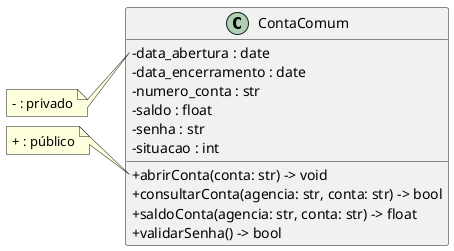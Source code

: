 @startuml

skinparam classAttributeIconSize 0

class ContaComum {
    - data_abertura : date
    - data_encerramento : date
    - numero_conta : str
    - saldo : float
    - senha : str
    - situacao : int
    + abrirConta(conta: str) -> void
    + consultarConta(agencia: str, conta: str) -> bool
    + saldoConta(agencia: str, conta: str) -> float
    + validarSenha() -> bool
}

note left of ContaComum::data_abertura
    - : privado
end note

note left of ContaComum::abrirConta
    + : público
end note

@enduml